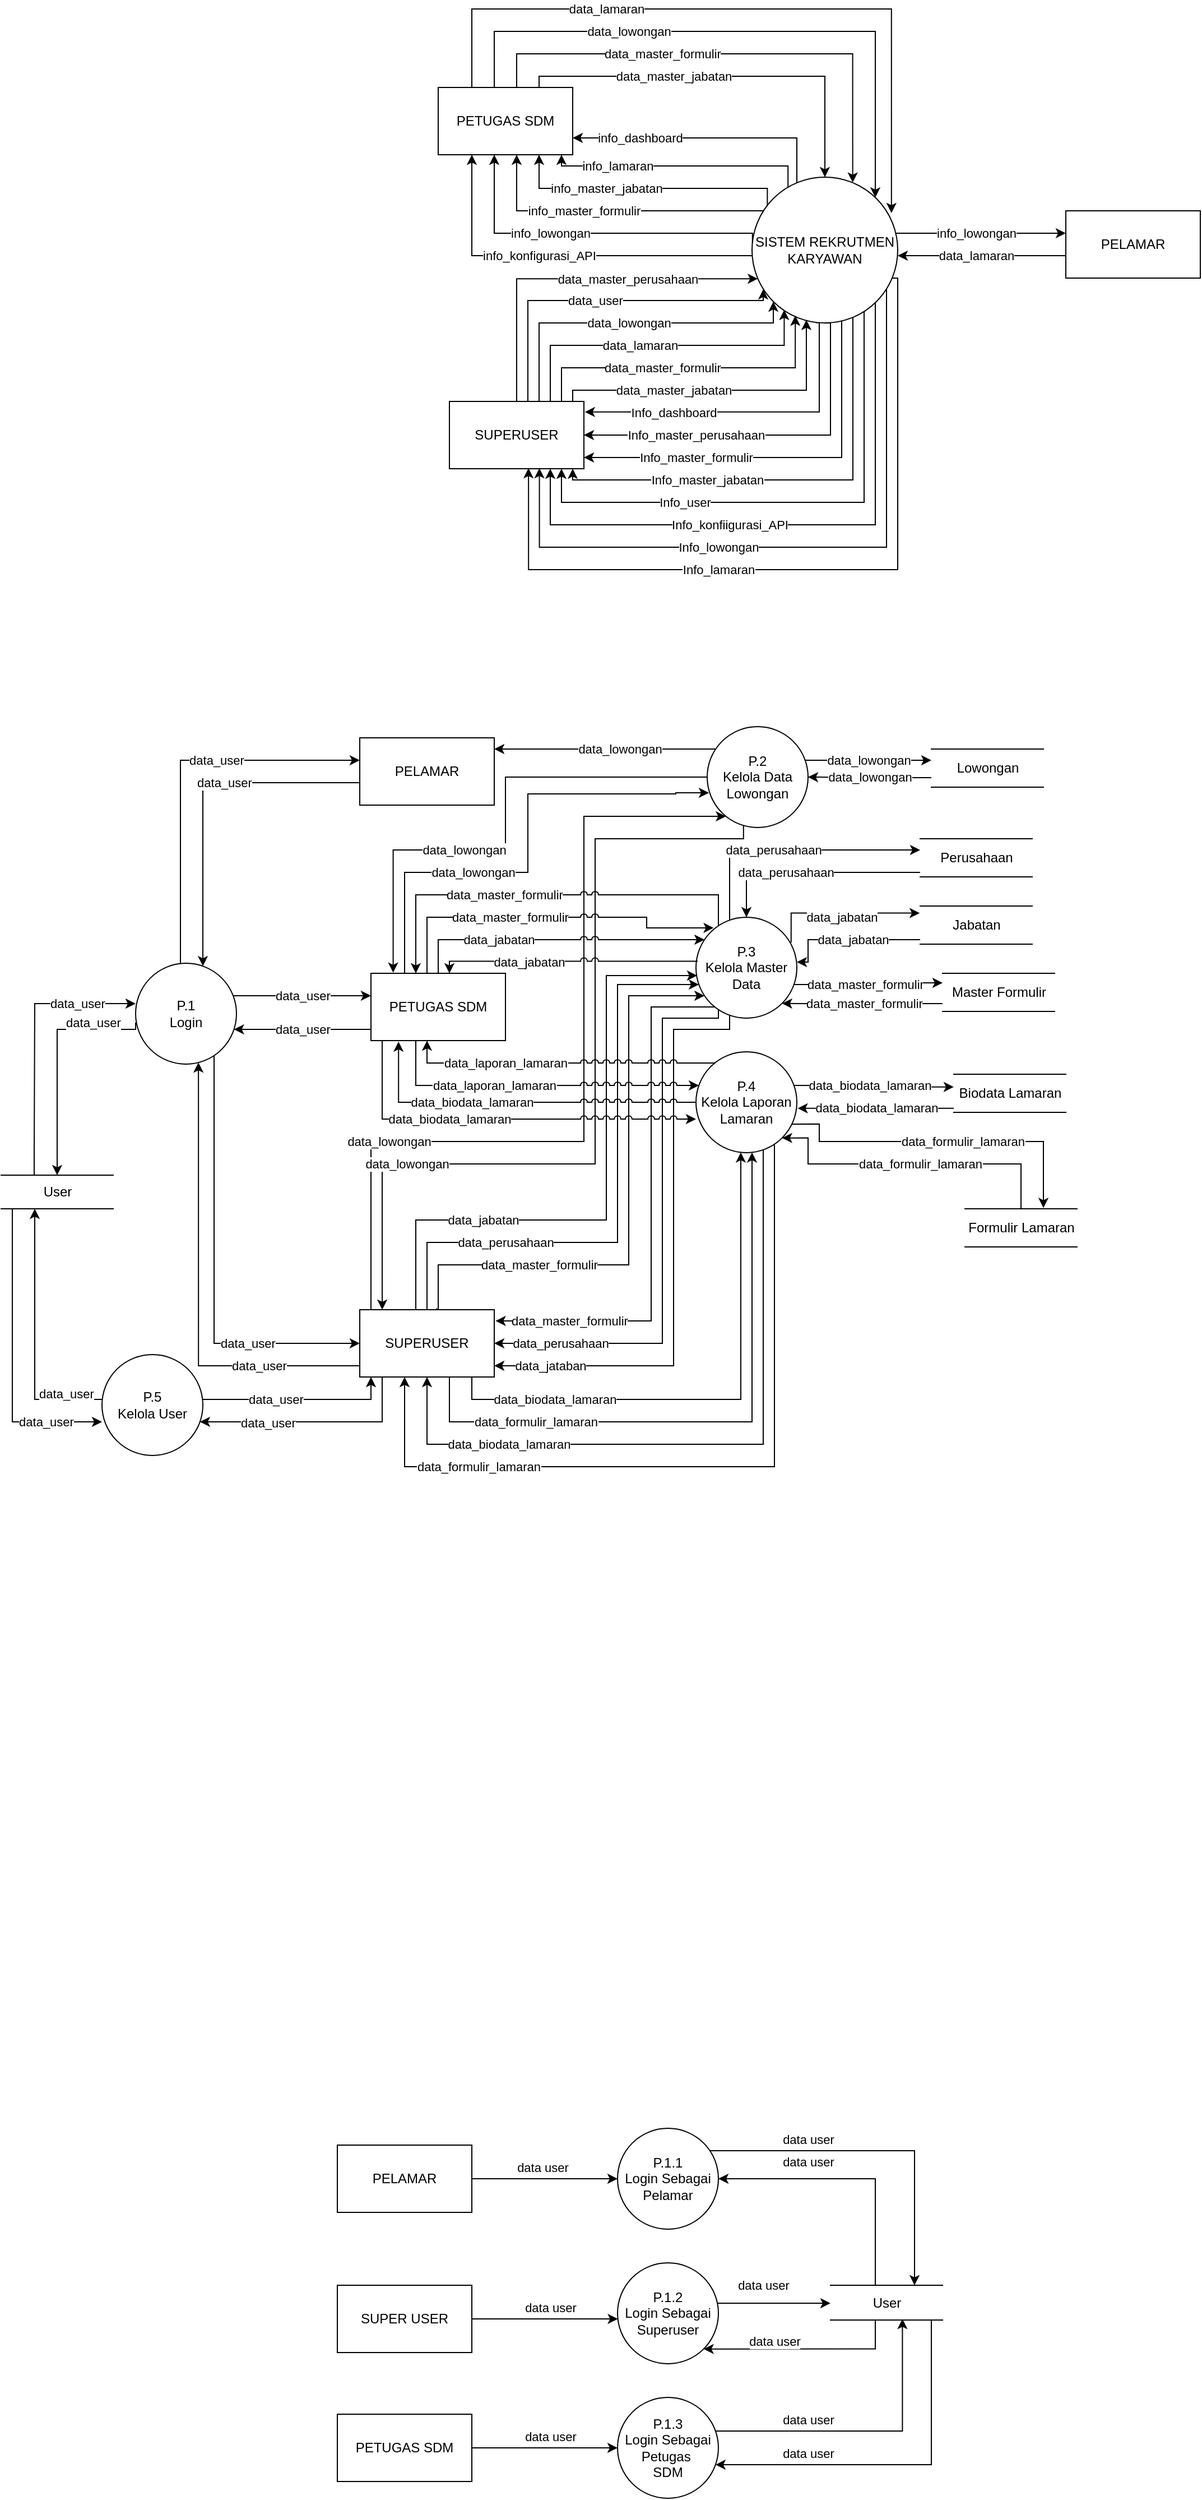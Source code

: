 <mxfile version="21.1.4" type="github">
  <diagram id="4OnkQuiGUajiTFqm5Er3" name="Page-1">
    <mxGraphModel dx="1606" dy="1436" grid="1" gridSize="10" guides="1" tooltips="1" connect="1" arrows="1" fold="1" page="1" pageScale="1" pageWidth="850" pageHeight="1100" math="0" shadow="0">
      <root>
        <mxCell id="0" />
        <mxCell id="1" parent="0" />
        <mxCell id="mXWuJuIeZDy16dcTsGSH-174" value="info_lamaran" style="edgeStyle=orthogonalEdgeStyle;rounded=0;orthogonalLoop=1;jettySize=auto;html=1;exitX=0.072;exitY=0.753;exitDx=0;exitDy=0;exitPerimeter=0;" parent="1" source="mXWuJuIeZDy16dcTsGSH-188" target="mXWuJuIeZDy16dcTsGSH-195" edge="1">
          <mxGeometry x="0.481" relative="1" as="geometry">
            <Array as="points">
              <mxPoint x="402" y="120" />
              <mxPoint x="200" y="120" />
            </Array>
            <mxPoint as="offset" />
            <mxPoint x="419.27" y="134.04" as="sourcePoint" />
            <mxPoint x="200" y="113" as="targetPoint" />
          </mxGeometry>
        </mxCell>
        <mxCell id="mXWuJuIeZDy16dcTsGSH-175" value="info_master_formulir" style="edgeStyle=orthogonalEdgeStyle;rounded=0;orthogonalLoop=1;jettySize=auto;html=1;" parent="1" source="mXWuJuIeZDy16dcTsGSH-188" target="mXWuJuIeZDy16dcTsGSH-195" edge="1">
          <mxGeometry x="0.186" relative="1" as="geometry">
            <Array as="points">
              <mxPoint x="160" y="160" />
            </Array>
            <mxPoint as="offset" />
          </mxGeometry>
        </mxCell>
        <mxCell id="mXWuJuIeZDy16dcTsGSH-176" value="info_konfigurasi_API" style="edgeStyle=orthogonalEdgeStyle;rounded=0;orthogonalLoop=1;jettySize=auto;html=1;entryX=0.25;entryY=1;entryDx=0;entryDy=0;" parent="1" source="mXWuJuIeZDy16dcTsGSH-188" target="mXWuJuIeZDy16dcTsGSH-195" edge="1">
          <mxGeometry x="0.118" relative="1" as="geometry">
            <Array as="points">
              <mxPoint x="120" y="200" />
            </Array>
            <mxPoint as="offset" />
            <mxPoint x="120" y="120" as="targetPoint" />
          </mxGeometry>
        </mxCell>
        <mxCell id="mXWuJuIeZDy16dcTsGSH-177" value="info_dashboard" style="edgeStyle=orthogonalEdgeStyle;rounded=0;orthogonalLoop=1;jettySize=auto;html=1;entryX=1;entryY=0.75;entryDx=0;entryDy=0;" parent="1" source="mXWuJuIeZDy16dcTsGSH-188" target="mXWuJuIeZDy16dcTsGSH-195" edge="1">
          <mxGeometry x="0.5" relative="1" as="geometry">
            <Array as="points">
              <mxPoint x="410" y="95" />
            </Array>
            <mxPoint as="offset" />
          </mxGeometry>
        </mxCell>
        <mxCell id="mXWuJuIeZDy16dcTsGSH-178" value="data_lowongan" style="edgeStyle=orthogonalEdgeStyle;rounded=0;orthogonalLoop=1;jettySize=auto;html=1;exitX=0.417;exitY=0;exitDx=0;exitDy=0;exitPerimeter=0;" parent="1" source="mXWuJuIeZDy16dcTsGSH-195" target="mXWuJuIeZDy16dcTsGSH-188" edge="1">
          <mxGeometry x="-0.368" relative="1" as="geometry">
            <Array as="points">
              <mxPoint x="140" />
              <mxPoint x="480" />
            </Array>
            <mxPoint as="offset" />
          </mxGeometry>
        </mxCell>
        <mxCell id="mXWuJuIeZDy16dcTsGSH-179" value="info_lowongan" style="edgeStyle=orthogonalEdgeStyle;rounded=0;orthogonalLoop=1;jettySize=auto;html=1;entryX=0;entryY=0.333;entryDx=0;entryDy=0;entryPerimeter=0;" parent="1" source="mXWuJuIeZDy16dcTsGSH-188" target="mXWuJuIeZDy16dcTsGSH-197" edge="1">
          <mxGeometry x="-0.054" relative="1" as="geometry">
            <Array as="points">
              <mxPoint x="510" y="180" />
              <mxPoint x="510" y="180" />
            </Array>
            <mxPoint as="offset" />
            <mxPoint x="648" y="170" as="targetPoint" />
          </mxGeometry>
        </mxCell>
        <mxCell id="mXWuJuIeZDy16dcTsGSH-180" value="Info_master_jabatan" style="edgeStyle=orthogonalEdgeStyle;rounded=0;orthogonalLoop=1;jettySize=auto;html=1;" parent="1" source="mXWuJuIeZDy16dcTsGSH-188" edge="1">
          <mxGeometry x="0.358" relative="1" as="geometry">
            <mxPoint x="210" y="390" as="targetPoint" />
            <Array as="points">
              <mxPoint x="460" y="400" />
              <mxPoint x="210" y="400" />
            </Array>
            <mxPoint as="offset" />
          </mxGeometry>
        </mxCell>
        <mxCell id="mXWuJuIeZDy16dcTsGSH-181" value="Info_master_formulir" style="edgeStyle=orthogonalEdgeStyle;rounded=0;orthogonalLoop=1;jettySize=auto;html=1;" parent="1" source="mXWuJuIeZDy16dcTsGSH-188" target="mXWuJuIeZDy16dcTsGSH-204" edge="1">
          <mxGeometry x="0.431" relative="1" as="geometry">
            <mxPoint x="230" y="380" as="targetPoint" />
            <Array as="points">
              <mxPoint x="450" y="380" />
            </Array>
            <mxPoint as="offset" />
          </mxGeometry>
        </mxCell>
        <mxCell id="mXWuJuIeZDy16dcTsGSH-182" value="Info_master_perusahaan" style="edgeStyle=orthogonalEdgeStyle;rounded=0;orthogonalLoop=1;jettySize=auto;html=1;entryX=1;entryY=0.5;entryDx=0;entryDy=0;exitX=1;exitY=0.5;exitDx=0;exitDy=0;" parent="1" source="mXWuJuIeZDy16dcTsGSH-188" target="mXWuJuIeZDy16dcTsGSH-204" edge="1">
          <mxGeometry x="0.385" relative="1" as="geometry">
            <Array as="points">
              <mxPoint x="440" y="260" />
              <mxPoint x="440" y="360" />
            </Array>
            <mxPoint as="offset" />
          </mxGeometry>
        </mxCell>
        <mxCell id="mXWuJuIeZDy16dcTsGSH-183" value="Info_dashboard" style="edgeStyle=orthogonalEdgeStyle;rounded=0;orthogonalLoop=1;jettySize=auto;html=1;entryX=1.007;entryY=0.157;entryDx=0;entryDy=0;exitX=0.998;exitY=0.563;exitDx=0;exitDy=0;exitPerimeter=0;entryPerimeter=0;" parent="1" source="mXWuJuIeZDy16dcTsGSH-188" target="mXWuJuIeZDy16dcTsGSH-204" edge="1">
          <mxGeometry x="0.458" y="1" relative="1" as="geometry">
            <Array as="points">
              <mxPoint x="430" y="260" />
              <mxPoint x="430" y="339" />
            </Array>
            <mxPoint as="offset" />
          </mxGeometry>
        </mxCell>
        <mxCell id="mXWuJuIeZDy16dcTsGSH-184" value="Info_user" style="edgeStyle=orthogonalEdgeStyle;rounded=0;orthogonalLoop=1;jettySize=auto;html=1;entryX=0.833;entryY=1;entryDx=0;entryDy=0;entryPerimeter=0;" parent="1" source="mXWuJuIeZDy16dcTsGSH-188" target="mXWuJuIeZDy16dcTsGSH-204" edge="1">
          <mxGeometry x="0.405" relative="1" as="geometry">
            <Array as="points">
              <mxPoint x="470" y="420" />
              <mxPoint x="200" y="420" />
            </Array>
            <mxPoint as="offset" />
          </mxGeometry>
        </mxCell>
        <mxCell id="mXWuJuIeZDy16dcTsGSH-185" value="Info_konfiigurasi_API" style="edgeStyle=orthogonalEdgeStyle;rounded=0;orthogonalLoop=1;jettySize=auto;html=1;entryX=0.75;entryY=1;entryDx=0;entryDy=0;" parent="1" source="mXWuJuIeZDy16dcTsGSH-188" target="mXWuJuIeZDy16dcTsGSH-204" edge="1">
          <mxGeometry x="0.22" relative="1" as="geometry">
            <Array as="points">
              <mxPoint x="480" y="440" />
              <mxPoint x="190" y="440" />
            </Array>
            <mxPoint as="offset" />
          </mxGeometry>
        </mxCell>
        <mxCell id="mXWuJuIeZDy16dcTsGSH-186" value="Info_lowongan" style="edgeStyle=orthogonalEdgeStyle;rounded=0;orthogonalLoop=1;jettySize=auto;html=1;entryX=0.669;entryY=0.992;entryDx=0;entryDy=0;entryPerimeter=0;" parent="1" source="mXWuJuIeZDy16dcTsGSH-188" target="mXWuJuIeZDy16dcTsGSH-204" edge="1">
          <mxGeometry x="0.246" relative="1" as="geometry">
            <Array as="points">
              <mxPoint x="490" y="460" />
              <mxPoint x="180" y="460" />
            </Array>
            <mxPoint as="offset" />
          </mxGeometry>
        </mxCell>
        <mxCell id="mXWuJuIeZDy16dcTsGSH-187" value="Info_lamaran" style="edgeStyle=orthogonalEdgeStyle;rounded=0;orthogonalLoop=1;jettySize=auto;html=1;entryX=0.588;entryY=0.992;entryDx=0;entryDy=0;entryPerimeter=0;exitX=0.741;exitY=0.064;exitDx=0;exitDy=0;exitPerimeter=0;" parent="1" source="mXWuJuIeZDy16dcTsGSH-188" target="mXWuJuIeZDy16dcTsGSH-204" edge="1">
          <mxGeometry x="0.252" relative="1" as="geometry">
            <Array as="points">
              <mxPoint x="492" y="220" />
              <mxPoint x="500" y="220" />
              <mxPoint x="500" y="480" />
              <mxPoint x="171" y="480" />
            </Array>
            <mxPoint as="offset" />
          </mxGeometry>
        </mxCell>
        <mxCell id="mXWuJuIeZDy16dcTsGSH-188" value="SISTEM REKRUTMEN KARYAWAN" style="ellipse;whiteSpace=wrap;html=1;aspect=fixed;direction=south;" parent="1" vertex="1">
          <mxGeometry x="370" y="130" width="130" height="130" as="geometry" />
        </mxCell>
        <mxCell id="mXWuJuIeZDy16dcTsGSH-189" value="data_lamaran" style="edgeStyle=orthogonalEdgeStyle;rounded=0;orthogonalLoop=1;jettySize=auto;html=1;entryX=0.246;entryY=0.043;entryDx=0;entryDy=0;entryPerimeter=0;" parent="1" source="mXWuJuIeZDy16dcTsGSH-195" target="mXWuJuIeZDy16dcTsGSH-188" edge="1">
          <mxGeometry x="-0.393" relative="1" as="geometry">
            <Array as="points">
              <mxPoint x="120" y="-20" />
              <mxPoint x="494" y="-20" />
            </Array>
            <mxPoint as="offset" />
          </mxGeometry>
        </mxCell>
        <mxCell id="mXWuJuIeZDy16dcTsGSH-190" value="data_master_formulir" style="edgeStyle=orthogonalEdgeStyle;rounded=0;orthogonalLoop=1;jettySize=auto;html=1;entryX=0.037;entryY=0.309;entryDx=0;entryDy=0;entryPerimeter=0;" parent="1" source="mXWuJuIeZDy16dcTsGSH-195" target="mXWuJuIeZDy16dcTsGSH-188" edge="1">
          <mxGeometry x="-0.28" relative="1" as="geometry">
            <Array as="points">
              <mxPoint x="160" y="20" />
              <mxPoint x="460" y="20" />
            </Array>
            <mxPoint as="offset" />
            <mxPoint x="460" y="130" as="targetPoint" />
          </mxGeometry>
        </mxCell>
        <mxCell id="mXWuJuIeZDy16dcTsGSH-191" value="" style="edgeStyle=orthogonalEdgeStyle;rounded=0;orthogonalLoop=1;jettySize=auto;html=1;exitX=0.2;exitY=0.895;exitDx=0;exitDy=0;exitPerimeter=0;" parent="1" source="mXWuJuIeZDy16dcTsGSH-188" target="mXWuJuIeZDy16dcTsGSH-195" edge="1">
          <mxGeometry x="0.041" y="10" relative="1" as="geometry">
            <Array as="points">
              <mxPoint x="384" y="140" />
              <mxPoint x="180" y="140" />
            </Array>
            <mxPoint as="offset" />
          </mxGeometry>
        </mxCell>
        <mxCell id="mXWuJuIeZDy16dcTsGSH-192" value="info_master_jabatan" style="edgeLabel;html=1;align=center;verticalAlign=middle;resizable=0;points=[];" parent="mXWuJuIeZDy16dcTsGSH-191" vertex="1" connectable="0">
          <mxGeometry x="0.24" y="1" relative="1" as="geometry">
            <mxPoint x="-5" y="-1" as="offset" />
          </mxGeometry>
        </mxCell>
        <mxCell id="mXWuJuIeZDy16dcTsGSH-193" value="info_lowongan" style="edgeStyle=orthogonalEdgeStyle;rounded=0;orthogonalLoop=1;jettySize=auto;html=1;exitX=0.451;exitY=0.997;exitDx=0;exitDy=0;exitPerimeter=0;" parent="1" source="mXWuJuIeZDy16dcTsGSH-188" target="mXWuJuIeZDy16dcTsGSH-195" edge="1">
          <mxGeometry x="0.223" relative="1" as="geometry">
            <Array as="points">
              <mxPoint x="370" y="180" />
              <mxPoint x="140" y="180" />
            </Array>
            <mxPoint as="offset" />
          </mxGeometry>
        </mxCell>
        <mxCell id="mXWuJuIeZDy16dcTsGSH-194" value="data_master_jabatan" style="edgeStyle=orthogonalEdgeStyle;rounded=0;orthogonalLoop=1;jettySize=auto;html=1;" parent="1" source="mXWuJuIeZDy16dcTsGSH-195" target="mXWuJuIeZDy16dcTsGSH-188" edge="1">
          <mxGeometry x="-0.268" relative="1" as="geometry">
            <Array as="points">
              <mxPoint x="180" y="40" />
              <mxPoint x="435" y="40" />
            </Array>
            <mxPoint as="offset" />
          </mxGeometry>
        </mxCell>
        <mxCell id="mXWuJuIeZDy16dcTsGSH-195" value="PETUGAS SDM" style="rounded=0;whiteSpace=wrap;html=1;" parent="1" vertex="1">
          <mxGeometry x="90" y="50" width="120" height="60" as="geometry" />
        </mxCell>
        <mxCell id="mXWuJuIeZDy16dcTsGSH-196" value="data_lamaran" style="edgeStyle=orthogonalEdgeStyle;rounded=0;orthogonalLoop=1;jettySize=auto;html=1;" parent="1" source="mXWuJuIeZDy16dcTsGSH-197" edge="1">
          <mxGeometry x="0.067" relative="1" as="geometry">
            <Array as="points">
              <mxPoint x="500" y="200" />
            </Array>
            <mxPoint as="offset" />
            <mxPoint x="500" y="200" as="targetPoint" />
          </mxGeometry>
        </mxCell>
        <mxCell id="mXWuJuIeZDy16dcTsGSH-197" value="PELAMAR" style="rounded=0;whiteSpace=wrap;html=1;" parent="1" vertex="1">
          <mxGeometry x="650" y="160" width="120" height="60" as="geometry" />
        </mxCell>
        <mxCell id="mXWuJuIeZDy16dcTsGSH-198" value="data_master_jabatan" style="edgeStyle=orthogonalEdgeStyle;rounded=0;orthogonalLoop=1;jettySize=auto;html=1;entryX=0.979;entryY=0.627;entryDx=0;entryDy=0;entryPerimeter=0;" parent="1" source="mXWuJuIeZDy16dcTsGSH-204" target="mXWuJuIeZDy16dcTsGSH-188" edge="1">
          <mxGeometry x="-0.289" relative="1" as="geometry">
            <Array as="points">
              <mxPoint x="210" y="320" />
              <mxPoint x="419" y="320" />
            </Array>
            <mxPoint as="offset" />
          </mxGeometry>
        </mxCell>
        <mxCell id="mXWuJuIeZDy16dcTsGSH-199" value="data_master_formulir" style="edgeStyle=orthogonalEdgeStyle;rounded=0;orthogonalLoop=1;jettySize=auto;html=1;entryX=0.95;entryY=0.703;entryDx=0;entryDy=0;entryPerimeter=0;" parent="1" source="mXWuJuIeZDy16dcTsGSH-204" target="mXWuJuIeZDy16dcTsGSH-188" edge="1">
          <mxGeometry x="-0.158" relative="1" as="geometry">
            <Array as="points">
              <mxPoint x="200" y="300" />
              <mxPoint x="409" y="300" />
            </Array>
            <mxPoint as="offset" />
          </mxGeometry>
        </mxCell>
        <mxCell id="mXWuJuIeZDy16dcTsGSH-200" value="data_lamaran" style="edgeStyle=orthogonalEdgeStyle;rounded=0;orthogonalLoop=1;jettySize=auto;html=1;entryX=0.911;entryY=0.779;entryDx=0;entryDy=0;entryPerimeter=0;" parent="1" source="mXWuJuIeZDy16dcTsGSH-204" target="mXWuJuIeZDy16dcTsGSH-188" edge="1">
          <mxGeometry x="-0.104" relative="1" as="geometry">
            <Array as="points">
              <mxPoint x="190" y="280" />
              <mxPoint x="399" y="280" />
            </Array>
            <mxPoint as="offset" />
          </mxGeometry>
        </mxCell>
        <mxCell id="mXWuJuIeZDy16dcTsGSH-201" value="data_lowongan" style="edgeStyle=orthogonalEdgeStyle;rounded=0;orthogonalLoop=1;jettySize=auto;html=1;entryX=1;entryY=1;entryDx=0;entryDy=0;" parent="1" source="mXWuJuIeZDy16dcTsGSH-204" target="mXWuJuIeZDy16dcTsGSH-188" edge="1">
          <mxGeometry x="0.007" relative="1" as="geometry">
            <Array as="points">
              <mxPoint x="180" y="260" />
              <mxPoint x="389" y="260" />
            </Array>
            <mxPoint as="offset" />
          </mxGeometry>
        </mxCell>
        <mxCell id="mXWuJuIeZDy16dcTsGSH-202" value="data_user" style="edgeStyle=orthogonalEdgeStyle;rounded=0;orthogonalLoop=1;jettySize=auto;html=1;entryX=0.769;entryY=0.923;entryDx=0;entryDy=0;entryPerimeter=0;" parent="1" source="mXWuJuIeZDy16dcTsGSH-204" target="mXWuJuIeZDy16dcTsGSH-188" edge="1">
          <mxGeometry x="-0.033" relative="1" as="geometry">
            <Array as="points">
              <mxPoint x="170" y="240" />
              <mxPoint x="380" y="240" />
            </Array>
            <mxPoint as="offset" />
          </mxGeometry>
        </mxCell>
        <mxCell id="mXWuJuIeZDy16dcTsGSH-203" value="data_master_perusahaan" style="edgeStyle=orthogonalEdgeStyle;rounded=0;orthogonalLoop=1;jettySize=auto;html=1;entryX=0.697;entryY=0.96;entryDx=0;entryDy=0;entryPerimeter=0;" parent="1" source="mXWuJuIeZDy16dcTsGSH-204" target="mXWuJuIeZDy16dcTsGSH-188" edge="1">
          <mxGeometry x="0.283" relative="1" as="geometry">
            <mxPoint x="370" y="220" as="targetPoint" />
            <Array as="points">
              <mxPoint x="160" y="221" />
            </Array>
            <mxPoint as="offset" />
          </mxGeometry>
        </mxCell>
        <mxCell id="mXWuJuIeZDy16dcTsGSH-204" value="SUPERUSER" style="rounded=0;whiteSpace=wrap;html=1;" parent="1" vertex="1">
          <mxGeometry x="100" y="330" width="120" height="60" as="geometry" />
        </mxCell>
        <mxCell id="mXWuJuIeZDy16dcTsGSH-205" value="data_user" style="edgeStyle=orthogonalEdgeStyle;rounded=0;orthogonalLoop=1;jettySize=auto;html=1;entryX=0.5;entryY=0;entryDx=0;entryDy=0;" parent="1" target="mXWuJuIeZDy16dcTsGSH-225" edge="1">
          <mxGeometry x="-0.564" y="-6" relative="1" as="geometry">
            <mxPoint x="-180.0" y="884" as="sourcePoint" />
            <mxPoint x="-270" y="884" as="targetPoint" />
            <Array as="points">
              <mxPoint x="-180" y="890" />
              <mxPoint x="-250" y="890" />
            </Array>
            <mxPoint x="1" as="offset" />
          </mxGeometry>
        </mxCell>
        <mxCell id="mXWuJuIeZDy16dcTsGSH-206" value="data_user" style="edgeStyle=orthogonalEdgeStyle;rounded=0;orthogonalLoop=1;jettySize=auto;html=1;" parent="1" source="mXWuJuIeZDy16dcTsGSH-209" edge="1">
          <mxGeometry x="0.252" relative="1" as="geometry">
            <Array as="points">
              <mxPoint x="-140" y="650" />
              <mxPoint x="20" y="650" />
            </Array>
            <mxPoint as="offset" />
            <mxPoint x="20" y="650" as="targetPoint" />
          </mxGeometry>
        </mxCell>
        <mxCell id="mXWuJuIeZDy16dcTsGSH-207" value="data_user" style="edgeStyle=orthogonalEdgeStyle;rounded=0;orthogonalLoop=1;jettySize=auto;html=1;" parent="1" source="mXWuJuIeZDy16dcTsGSH-209" edge="1">
          <mxGeometry relative="1" as="geometry">
            <mxPoint x="30" y="860" as="targetPoint" />
            <Array as="points">
              <mxPoint x="30" y="860" />
            </Array>
          </mxGeometry>
        </mxCell>
        <mxCell id="mXWuJuIeZDy16dcTsGSH-208" value="data_user" style="edgeStyle=orthogonalEdgeStyle;rounded=0;orthogonalLoop=1;jettySize=auto;html=1;entryX=0;entryY=0.5;entryDx=0;entryDy=0;" parent="1" source="mXWuJuIeZDy16dcTsGSH-209" edge="1" target="mXWuJuIeZDy16dcTsGSH-222">
          <mxGeometry x="0.484" relative="1" as="geometry">
            <Array as="points">
              <mxPoint x="-110" y="1170" />
            </Array>
            <mxPoint as="offset" />
            <mxPoint x="20" y="1180" as="targetPoint" />
          </mxGeometry>
        </mxCell>
        <mxCell id="mXWuJuIeZDy16dcTsGSH-209" value="&lt;div&gt;P.1&lt;/div&gt;&lt;div&gt;Login&lt;br&gt;&lt;/div&gt;" style="ellipse;whiteSpace=wrap;html=1;aspect=fixed;" parent="1" vertex="1">
          <mxGeometry x="-180" y="831" width="90" height="90" as="geometry" />
        </mxCell>
        <mxCell id="mXWuJuIeZDy16dcTsGSH-210" value="data_user" style="edgeStyle=orthogonalEdgeStyle;rounded=0;orthogonalLoop=1;jettySize=auto;html=1;" parent="1" source="mXWuJuIeZDy16dcTsGSH-212" target="mXWuJuIeZDy16dcTsGSH-209" edge="1">
          <mxGeometry relative="1" as="geometry">
            <Array as="points">
              <mxPoint x="-60" y="890" />
              <mxPoint x="-60" y="890" />
            </Array>
          </mxGeometry>
        </mxCell>
        <mxCell id="mXWuJuIeZDy16dcTsGSH-211" value="data_lowongan" style="edgeStyle=orthogonalEdgeStyle;rounded=0;orthogonalLoop=1;jettySize=auto;html=1;entryX=0.017;entryY=0.656;entryDx=0;entryDy=0;entryPerimeter=0;" parent="1" source="mXWuJuIeZDy16dcTsGSH-212" target="mXWuJuIeZDy16dcTsGSH-232" edge="1">
          <mxGeometry x="-0.302" relative="1" as="geometry">
            <Array as="points">
              <mxPoint x="60" y="750" />
              <mxPoint x="170" y="750" />
              <mxPoint x="170" y="680" />
              <mxPoint x="302" y="680" />
            </Array>
            <mxPoint as="offset" />
          </mxGeometry>
        </mxCell>
        <mxCell id="mXWuJuIeZDy16dcTsGSH-212" value="PETUGAS SDM" style="rounded=0;whiteSpace=wrap;html=1;" parent="1" vertex="1">
          <mxGeometry x="30" y="840" width="120" height="60" as="geometry" />
        </mxCell>
        <mxCell id="mXWuJuIeZDy16dcTsGSH-213" value="data_user" style="edgeStyle=orthogonalEdgeStyle;rounded=0;orthogonalLoop=1;jettySize=auto;html=1;" parent="1" source="mXWuJuIeZDy16dcTsGSH-214" target="mXWuJuIeZDy16dcTsGSH-209" edge="1">
          <mxGeometry x="-0.201" relative="1" as="geometry">
            <Array as="points">
              <mxPoint x="-120" y="670" />
            </Array>
            <mxPoint as="offset" />
          </mxGeometry>
        </mxCell>
        <mxCell id="mXWuJuIeZDy16dcTsGSH-214" value="PELAMAR" style="rounded=0;whiteSpace=wrap;html=1;" parent="1" vertex="1">
          <mxGeometry x="20" y="630" width="120" height="60" as="geometry" />
        </mxCell>
        <mxCell id="mXWuJuIeZDy16dcTsGSH-215" value="data_user" style="edgeStyle=orthogonalEdgeStyle;rounded=0;orthogonalLoop=1;jettySize=auto;html=1;entryX=0.623;entryY=0.984;entryDx=0;entryDy=0;entryPerimeter=0;" parent="1" source="mXWuJuIeZDy16dcTsGSH-222" target="mXWuJuIeZDy16dcTsGSH-209" edge="1">
          <mxGeometry x="-0.566" relative="1" as="geometry">
            <Array as="points">
              <mxPoint x="-124" y="1190" />
            </Array>
            <mxPoint as="offset" />
            <mxPoint x="-120" y="920" as="targetPoint" />
          </mxGeometry>
        </mxCell>
        <mxCell id="mXWuJuIeZDy16dcTsGSH-216" value="data_lowongan" style="edgeStyle=orthogonalEdgeStyle;rounded=0;orthogonalLoop=1;jettySize=auto;html=1;" parent="1" source="mXWuJuIeZDy16dcTsGSH-222" target="mXWuJuIeZDy16dcTsGSH-232" edge="1">
          <mxGeometry x="-0.562" relative="1" as="geometry">
            <mxPoint x="200" y="690" as="targetPoint" />
            <Array as="points">
              <mxPoint x="30" y="990" />
              <mxPoint x="220" y="990" />
              <mxPoint x="220" y="700" />
            </Array>
            <mxPoint as="offset" />
          </mxGeometry>
        </mxCell>
        <mxCell id="mXWuJuIeZDy16dcTsGSH-217" value="data_jabatan" style="edgeStyle=orthogonalEdgeStyle;rounded=0;orthogonalLoop=1;jettySize=auto;html=1;entryX=0.011;entryY=0.578;entryDx=0;entryDy=0;entryPerimeter=0;" parent="1" source="mXWuJuIeZDy16dcTsGSH-222" target="mXWuJuIeZDy16dcTsGSH-243" edge="1">
          <mxGeometry x="-0.49" relative="1" as="geometry">
            <Array as="points">
              <mxPoint x="70" y="1060" />
              <mxPoint x="240" y="1060" />
              <mxPoint x="240" y="842" />
            </Array>
            <mxPoint as="offset" />
          </mxGeometry>
        </mxCell>
        <mxCell id="mXWuJuIeZDy16dcTsGSH-218" value="data_master_formulir" style="edgeStyle=orthogonalEdgeStyle;rounded=0;orthogonalLoop=1;jettySize=auto;html=1;exitX=0.572;exitY=-0.022;exitDx=0;exitDy=0;exitPerimeter=0;" parent="1" source="mXWuJuIeZDy16dcTsGSH-222" target="mXWuJuIeZDy16dcTsGSH-243" edge="1">
          <mxGeometry x="-0.49" relative="1" as="geometry">
            <mxPoint x="270" y="870" as="targetPoint" />
            <Array as="points">
              <mxPoint x="89" y="1140" />
              <mxPoint x="90" y="1140" />
              <mxPoint x="90" y="1100" />
              <mxPoint x="260" y="1100" />
              <mxPoint x="260" y="860" />
            </Array>
            <mxPoint as="offset" />
          </mxGeometry>
        </mxCell>
        <mxCell id="mXWuJuIeZDy16dcTsGSH-219" value="data_biodata_lamaran" style="edgeStyle=orthogonalEdgeStyle;rounded=0;orthogonalLoop=1;jettySize=auto;html=1;" parent="1" source="mXWuJuIeZDy16dcTsGSH-222" target="mXWuJuIeZDy16dcTsGSH-250" edge="1">
          <mxGeometry x="-0.609" relative="1" as="geometry">
            <Array as="points">
              <mxPoint x="120" y="1220" />
              <mxPoint x="360" y="1220" />
            </Array>
            <mxPoint as="offset" />
          </mxGeometry>
        </mxCell>
        <mxCell id="mXWuJuIeZDy16dcTsGSH-220" value="data_formulir_lamaran" style="edgeStyle=orthogonalEdgeStyle;rounded=0;orthogonalLoop=1;jettySize=auto;html=1;" parent="1" source="mXWuJuIeZDy16dcTsGSH-222" target="mXWuJuIeZDy16dcTsGSH-250" edge="1">
          <mxGeometry x="-0.574" relative="1" as="geometry">
            <Array as="points">
              <mxPoint x="100" y="1240" />
              <mxPoint x="370" y="1240" />
            </Array>
            <mxPoint as="offset" />
            <mxPoint x="370" y="1010" as="targetPoint" />
          </mxGeometry>
        </mxCell>
        <mxCell id="mXWuJuIeZDy16dcTsGSH-221" value="data_user" style="edgeStyle=orthogonalEdgeStyle;rounded=0;orthogonalLoop=1;jettySize=auto;html=1;exitX=0.21;exitY=0.999;exitDx=0;exitDy=0;exitPerimeter=0;" parent="1" source="mXWuJuIeZDy16dcTsGSH-222" target="mXWuJuIeZDy16dcTsGSH-253" edge="1">
          <mxGeometry x="0.418" y="1" relative="1" as="geometry">
            <Array as="points">
              <mxPoint x="40" y="1200" />
              <mxPoint x="40" y="1240" />
            </Array>
            <mxPoint as="offset" />
          </mxGeometry>
        </mxCell>
        <mxCell id="mXWuJuIeZDy16dcTsGSH-222" value="SUPERUSER" style="rounded=0;whiteSpace=wrap;html=1;" parent="1" vertex="1">
          <mxGeometry x="20" y="1140" width="120" height="60" as="geometry" />
        </mxCell>
        <mxCell id="mXWuJuIeZDy16dcTsGSH-223" value="data_user" style="edgeStyle=orthogonalEdgeStyle;rounded=0;orthogonalLoop=1;jettySize=auto;html=1;entryX=0;entryY=0.5;entryDx=0;entryDy=0;exitX=0.295;exitY=0.047;exitDx=0;exitDy=0;exitPerimeter=0;" parent="1" source="mXWuJuIeZDy16dcTsGSH-225" edge="1">
          <mxGeometry x="0.577" relative="1" as="geometry">
            <mxPoint x="-280" y="1000" as="sourcePoint" />
            <mxPoint x="-180.0" y="867" as="targetPoint" />
            <Array as="points">
              <mxPoint x="-270" y="1000" />
              <mxPoint x="-270" y="1000" />
              <mxPoint x="-270" y="867" />
            </Array>
            <mxPoint as="offset" />
          </mxGeometry>
        </mxCell>
        <mxCell id="mXWuJuIeZDy16dcTsGSH-224" value="data_user" style="edgeStyle=orthogonalEdgeStyle;rounded=0;orthogonalLoop=1;jettySize=auto;html=1;entryX=0;entryY=0.667;entryDx=0;entryDy=0;entryPerimeter=0;" parent="1" source="mXWuJuIeZDy16dcTsGSH-225" target="mXWuJuIeZDy16dcTsGSH-253" edge="1">
          <mxGeometry x="0.63" relative="1" as="geometry">
            <Array as="points">
              <mxPoint x="-290" y="1240" />
            </Array>
            <mxPoint as="offset" />
          </mxGeometry>
        </mxCell>
        <mxCell id="mXWuJuIeZDy16dcTsGSH-225" value="User" style="html=1;dashed=0;whitespace=wrap;shape=partialRectangle;right=0;left=0;" parent="1" vertex="1">
          <mxGeometry x="-300" y="1020" width="100" height="30" as="geometry" />
        </mxCell>
        <mxCell id="mXWuJuIeZDy16dcTsGSH-226" value="data_lowongan" style="edgeStyle=orthogonalEdgeStyle;rounded=0;orthogonalLoop=1;jettySize=auto;html=1;entryX=1;entryY=0.5;entryDx=0;entryDy=0;exitX=0;exitY=0.75;exitDx=0;exitDy=0;" parent="1" source="mXWuJuIeZDy16dcTsGSH-227" target="mXWuJuIeZDy16dcTsGSH-232" edge="1">
          <mxGeometry relative="1" as="geometry">
            <mxPoint x="600" y="722" as="sourcePoint" />
            <mxPoint x="380" y="722" as="targetPoint" />
          </mxGeometry>
        </mxCell>
        <mxCell id="mXWuJuIeZDy16dcTsGSH-227" value="Lowongan" style="html=1;dashed=0;whitespace=wrap;shape=partialRectangle;right=0;left=0;" parent="1" vertex="1">
          <mxGeometry x="530" y="640" width="100" height="34" as="geometry" />
        </mxCell>
        <mxCell id="mXWuJuIeZDy16dcTsGSH-228" value="data_lowongan" style="edgeStyle=orthogonalEdgeStyle;rounded=0;orthogonalLoop=1;jettySize=auto;html=1;exitX=0.333;exitY=0.222;exitDx=0;exitDy=0;exitPerimeter=0;" parent="1" source="mXWuJuIeZDy16dcTsGSH-232" edge="1">
          <mxGeometry x="-0.021" relative="1" as="geometry">
            <Array as="points">
              <mxPoint x="140" y="640" />
            </Array>
            <mxPoint as="offset" />
            <mxPoint x="140" y="640" as="targetPoint" />
          </mxGeometry>
        </mxCell>
        <mxCell id="mXWuJuIeZDy16dcTsGSH-229" value="data_lowongan" style="edgeStyle=orthogonalEdgeStyle;rounded=0;orthogonalLoop=1;jettySize=auto;html=1;" parent="1" source="mXWuJuIeZDy16dcTsGSH-232" edge="1">
          <mxGeometry relative="1" as="geometry">
            <mxPoint x="430" y="655" as="sourcePoint" />
            <mxPoint x="530" y="650" as="targetPoint" />
            <Array as="points">
              <mxPoint x="530" y="650" />
            </Array>
          </mxGeometry>
        </mxCell>
        <mxCell id="mXWuJuIeZDy16dcTsGSH-230" value="data_lowongan" style="edgeStyle=orthogonalEdgeStyle;rounded=0;orthogonalLoop=1;jettySize=auto;html=1;entryX=0.165;entryY=-0.01;entryDx=0;entryDy=0;entryPerimeter=0;" parent="1" source="mXWuJuIeZDy16dcTsGSH-232" target="mXWuJuIeZDy16dcTsGSH-212" edge="1">
          <mxGeometry x="0.242" relative="1" as="geometry">
            <Array as="points">
              <mxPoint x="150" y="665" />
              <mxPoint x="150" y="730" />
              <mxPoint x="50" y="730" />
            </Array>
            <mxPoint as="offset" />
          </mxGeometry>
        </mxCell>
        <mxCell id="mXWuJuIeZDy16dcTsGSH-231" value="data_lowongan" style="edgeStyle=orthogonalEdgeStyle;rounded=0;orthogonalLoop=1;jettySize=auto;html=1;entryX=0.167;entryY=0;entryDx=0;entryDy=0;entryPerimeter=0;exitX=0.36;exitY=0.974;exitDx=0;exitDy=0;exitPerimeter=0;" parent="1" source="mXWuJuIeZDy16dcTsGSH-232" target="mXWuJuIeZDy16dcTsGSH-222" edge="1">
          <mxGeometry x="0.598" relative="1" as="geometry">
            <mxPoint x="40" y="1101" as="targetPoint" />
            <Array as="points">
              <mxPoint x="362" y="720" />
              <mxPoint x="230" y="720" />
              <mxPoint x="230" y="1010" />
              <mxPoint x="40" y="1010" />
            </Array>
            <mxPoint as="offset" />
          </mxGeometry>
        </mxCell>
        <mxCell id="mXWuJuIeZDy16dcTsGSH-232" value="&lt;div&gt;P.2&lt;/div&gt;&lt;div&gt;Kelola Data Lowongan&lt;br&gt;&lt;/div&gt;" style="ellipse;whiteSpace=wrap;html=1;aspect=fixed;" parent="1" vertex="1">
          <mxGeometry x="330" y="620" width="90" height="90" as="geometry" />
        </mxCell>
        <mxCell id="mXWuJuIeZDy16dcTsGSH-233" value="data_master_formulir" style="edgeStyle=orthogonalEdgeStyle;rounded=0;orthogonalLoop=1;jettySize=auto;html=1;exitX=0.25;exitY=0;exitDx=0;exitDy=0;entryX=0.175;entryY=0.105;entryDx=0;entryDy=0;entryPerimeter=0;jumpStyle=arc;" parent="1" source="mXWuJuIeZDy16dcTsGSH-212" target="mXWuJuIeZDy16dcTsGSH-243" edge="1">
          <mxGeometry x="-0.141" relative="1" as="geometry">
            <mxPoint x="70" y="840" as="sourcePoint" />
            <mxPoint x="280" y="790" as="targetPoint" />
            <Array as="points">
              <mxPoint x="80" y="840" />
              <mxPoint x="80" y="790" />
              <mxPoint x="276" y="790" />
              <mxPoint x="276" y="800" />
            </Array>
            <mxPoint as="offset" />
          </mxGeometry>
        </mxCell>
        <mxCell id="mXWuJuIeZDy16dcTsGSH-234" value="data_master_formulir" style="edgeStyle=orthogonalEdgeStyle;rounded=0;orthogonalLoop=1;jettySize=auto;html=1;jumpStyle=arc;" parent="1" source="mXWuJuIeZDy16dcTsGSH-243" edge="1">
          <mxGeometry x="0.189" relative="1" as="geometry">
            <mxPoint x="70" y="840" as="targetPoint" />
            <Array as="points">
              <mxPoint x="340" y="770" />
              <mxPoint x="70" y="770" />
            </Array>
            <mxPoint as="offset" />
          </mxGeometry>
        </mxCell>
        <mxCell id="mXWuJuIeZDy16dcTsGSH-235" value="data_perusahaan" style="edgeStyle=orthogonalEdgeStyle;rounded=0;orthogonalLoop=1;jettySize=auto;html=1;entryX=0;entryY=0.294;entryDx=0;entryDy=0;entryPerimeter=0;" parent="1" source="mXWuJuIeZDy16dcTsGSH-243" target="mXWuJuIeZDy16dcTsGSH-263" edge="1">
          <mxGeometry x="-0.129" relative="1" as="geometry">
            <Array as="points">
              <mxPoint x="350" y="730" />
            </Array>
            <mxPoint as="offset" />
            <mxPoint x="510" y="740" as="targetPoint" />
          </mxGeometry>
        </mxCell>
        <mxCell id="mXWuJuIeZDy16dcTsGSH-236" value="data_jabatan" style="edgeStyle=orthogonalEdgeStyle;rounded=0;orthogonalLoop=1;jettySize=auto;html=1;entryX=-0.004;entryY=0.185;entryDx=0;entryDy=0;exitX=0.943;exitY=0.252;exitDx=0;exitDy=0;exitPerimeter=0;entryPerimeter=0;" parent="1" source="mXWuJuIeZDy16dcTsGSH-243" target="mXWuJuIeZDy16dcTsGSH-261" edge="1">
          <mxGeometry x="0.013" y="-4" relative="1" as="geometry">
            <Array as="points">
              <mxPoint x="405" y="786" />
            </Array>
            <mxPoint as="offset" />
          </mxGeometry>
        </mxCell>
        <mxCell id="mXWuJuIeZDy16dcTsGSH-237" value="data_master_formulir" style="edgeStyle=orthogonalEdgeStyle;rounded=0;orthogonalLoop=1;jettySize=auto;html=1;entryX=0;entryY=0.25;entryDx=0;entryDy=0;" parent="1" source="mXWuJuIeZDy16dcTsGSH-243" target="mXWuJuIeZDy16dcTsGSH-259" edge="1">
          <mxGeometry x="-0.054" relative="1" as="geometry">
            <Array as="points">
              <mxPoint x="520" y="850" />
            </Array>
            <mxPoint as="offset" />
          </mxGeometry>
        </mxCell>
        <mxCell id="mXWuJuIeZDy16dcTsGSH-238" value="" style="edgeStyle=orthogonalEdgeStyle;rounded=0;orthogonalLoop=1;jettySize=auto;html=1;exitX=0.333;exitY=0;exitDx=0;exitDy=0;exitPerimeter=0;" parent="1" source="mXWuJuIeZDy16dcTsGSH-222" target="mXWuJuIeZDy16dcTsGSH-243" edge="1">
          <mxGeometry x="0.702" relative="1" as="geometry">
            <mxPoint x="60" y="1099" as="sourcePoint" />
            <Array as="points">
              <mxPoint x="80" y="1140" />
              <mxPoint x="80" y="1080" />
              <mxPoint x="250" y="1080" />
              <mxPoint x="250" y="850" />
            </Array>
            <mxPoint as="offset" />
          </mxGeometry>
        </mxCell>
        <mxCell id="mXWuJuIeZDy16dcTsGSH-239" value="data_perusahaan" style="edgeLabel;html=1;align=center;verticalAlign=middle;resizable=0;points=[];" parent="mXWuJuIeZDy16dcTsGSH-238" vertex="1" connectable="0">
          <mxGeometry x="-0.672" y="-1" relative="1" as="geometry">
            <mxPoint x="59" y="-1" as="offset" />
          </mxGeometry>
        </mxCell>
        <mxCell id="mXWuJuIeZDy16dcTsGSH-240" value="data_master_formulir" style="edgeStyle=orthogonalEdgeStyle;rounded=0;orthogonalLoop=1;jettySize=auto;html=1;entryX=1.01;entryY=0.178;entryDx=0;entryDy=0;entryPerimeter=0;" parent="1" source="mXWuJuIeZDy16dcTsGSH-243" target="mXWuJuIeZDy16dcTsGSH-222" edge="1">
          <mxGeometry x="0.722" relative="1" as="geometry">
            <Array as="points">
              <mxPoint x="280" y="870" />
              <mxPoint x="280" y="1150" />
              <mxPoint x="141" y="1150" />
            </Array>
            <mxPoint as="offset" />
            <mxPoint x="141" y="1151" as="targetPoint" />
          </mxGeometry>
        </mxCell>
        <mxCell id="mXWuJuIeZDy16dcTsGSH-241" value="data_perusahaan" style="edgeStyle=orthogonalEdgeStyle;rounded=0;orthogonalLoop=1;jettySize=auto;html=1;entryX=1;entryY=0.5;entryDx=0;entryDy=0;" parent="1" target="mXWuJuIeZDy16dcTsGSH-222" edge="1">
          <mxGeometry x="0.765" relative="1" as="geometry">
            <mxPoint x="340" y="870" as="sourcePoint" />
            <Array as="points">
              <mxPoint x="340" y="880" />
              <mxPoint x="290" y="880" />
              <mxPoint x="290" y="1170" />
            </Array>
            <mxPoint as="offset" />
          </mxGeometry>
        </mxCell>
        <mxCell id="mXWuJuIeZDy16dcTsGSH-242" value="data_jataban" style="edgeStyle=orthogonalEdgeStyle;rounded=0;orthogonalLoop=1;jettySize=auto;html=1;" parent="1" source="mXWuJuIeZDy16dcTsGSH-243" edge="1">
          <mxGeometry x="0.809" relative="1" as="geometry">
            <mxPoint x="140" y="1190" as="targetPoint" />
            <Array as="points">
              <mxPoint x="350" y="890" />
              <mxPoint x="300" y="890" />
              <mxPoint x="300" y="1190" />
            </Array>
            <mxPoint as="offset" />
          </mxGeometry>
        </mxCell>
        <mxCell id="mXWuJuIeZDy16dcTsGSH-243" value="&lt;div&gt;P.3&lt;/div&gt;&lt;div&gt;Kelola Master Data&lt;br&gt;&lt;/div&gt;" style="ellipse;whiteSpace=wrap;html=1;aspect=fixed;" parent="1" vertex="1">
          <mxGeometry x="320" y="790" width="90" height="90" as="geometry" />
        </mxCell>
        <mxCell id="mXWuJuIeZDy16dcTsGSH-244" value="data_laporan_lamaran" style="edgeStyle=orthogonalEdgeStyle;rounded=0;orthogonalLoop=1;jettySize=auto;html=1;jumpStyle=arc;" parent="1" source="mXWuJuIeZDy16dcTsGSH-250" target="mXWuJuIeZDy16dcTsGSH-212" edge="1">
          <mxGeometry x="0.349" relative="1" as="geometry">
            <Array as="points">
              <mxPoint x="80" y="920" />
            </Array>
            <mxPoint as="offset" />
          </mxGeometry>
        </mxCell>
        <mxCell id="mXWuJuIeZDy16dcTsGSH-245" value="data_biodata_lamaran" style="edgeStyle=orthogonalEdgeStyle;rounded=0;orthogonalLoop=1;jettySize=auto;html=1;entryX=0;entryY=0.333;entryDx=0;entryDy=0;entryPerimeter=0;" parent="1" source="mXWuJuIeZDy16dcTsGSH-250" target="mXWuJuIeZDy16dcTsGSH-257" edge="1">
          <mxGeometry x="-0.061" relative="1" as="geometry">
            <Array as="points">
              <mxPoint x="490" y="940" />
              <mxPoint x="530" y="941" />
            </Array>
            <mxPoint as="offset" />
          </mxGeometry>
        </mxCell>
        <mxCell id="mXWuJuIeZDy16dcTsGSH-246" value="data_formulir_lamaran" style="edgeStyle=orthogonalEdgeStyle;rounded=0;orthogonalLoop=1;jettySize=auto;html=1;entryX=0.709;entryY=-0.021;entryDx=0;entryDy=0;exitX=0.952;exitY=0.716;exitDx=0;exitDy=0;exitPerimeter=0;entryPerimeter=0;" parent="1" source="mXWuJuIeZDy16dcTsGSH-250" edge="1" target="mXWuJuIeZDy16dcTsGSH-255">
          <mxGeometry x="0.115" relative="1" as="geometry">
            <Array as="points">
              <mxPoint x="430" y="974" />
              <mxPoint x="430" y="990" />
              <mxPoint x="630" y="990" />
              <mxPoint x="630" y="1049" />
            </Array>
            <mxPoint x="550" y="1010" as="targetPoint" />
            <mxPoint as="offset" />
          </mxGeometry>
        </mxCell>
        <mxCell id="mXWuJuIeZDy16dcTsGSH-247" value="data_biodata_lamaran" style="edgeStyle=orthogonalEdgeStyle;rounded=0;orthogonalLoop=1;jettySize=auto;html=1;entryX=0.205;entryY=1.014;entryDx=0;entryDy=0;entryPerimeter=0;jumpStyle=arc;" parent="1" source="mXWuJuIeZDy16dcTsGSH-250" target="mXWuJuIeZDy16dcTsGSH-212" edge="1">
          <mxGeometry x="0.252" relative="1" as="geometry">
            <mxPoint as="offset" />
          </mxGeometry>
        </mxCell>
        <mxCell id="mXWuJuIeZDy16dcTsGSH-248" value="data_biodata_lamaran" style="edgeStyle=orthogonalEdgeStyle;rounded=0;orthogonalLoop=1;jettySize=auto;html=1;exitX=0.316;exitY=0.964;exitDx=0;exitDy=0;exitPerimeter=0;" parent="1" source="mXWuJuIeZDy16dcTsGSH-250" edge="1">
          <mxGeometry x="0.593" relative="1" as="geometry">
            <mxPoint x="350" y="1010" as="sourcePoint" />
            <Array as="points">
              <mxPoint x="380" y="997" />
              <mxPoint x="380" y="1260" />
              <mxPoint x="80" y="1260" />
              <mxPoint x="80" y="1200" />
            </Array>
            <mxPoint as="offset" />
            <mxPoint x="80" y="1200" as="targetPoint" />
          </mxGeometry>
        </mxCell>
        <mxCell id="mXWuJuIeZDy16dcTsGSH-249" value="data_formulir_lamaran" style="edgeStyle=orthogonalEdgeStyle;rounded=0;orthogonalLoop=1;jettySize=auto;html=1;" parent="1" source="mXWuJuIeZDy16dcTsGSH-250" edge="1">
          <mxGeometry x="0.581" relative="1" as="geometry">
            <mxPoint x="60" y="1200" as="targetPoint" />
            <Array as="points">
              <mxPoint x="390" y="1280" />
              <mxPoint x="60" y="1280" />
            </Array>
            <mxPoint as="offset" />
          </mxGeometry>
        </mxCell>
        <mxCell id="mXWuJuIeZDy16dcTsGSH-250" value="&lt;div&gt;P.4&lt;/div&gt;&lt;div&gt;Kelola Laporan Lamaran&lt;br&gt;&lt;/div&gt;" style="ellipse;whiteSpace=wrap;html=1;aspect=fixed;" parent="1" vertex="1">
          <mxGeometry x="320" y="910" width="90" height="90" as="geometry" />
        </mxCell>
        <mxCell id="mXWuJuIeZDy16dcTsGSH-251" value="data_user" style="edgeStyle=orthogonalEdgeStyle;rounded=0;orthogonalLoop=1;jettySize=auto;html=1;" parent="1" source="mXWuJuIeZDy16dcTsGSH-253" edge="1">
          <mxGeometry x="-0.231" relative="1" as="geometry">
            <mxPoint x="30" y="1200" as="targetPoint" />
            <Array as="points">
              <mxPoint x="30" y="1220" />
            </Array>
            <mxPoint as="offset" />
          </mxGeometry>
        </mxCell>
        <mxCell id="mXWuJuIeZDy16dcTsGSH-252" value="data_user" style="edgeStyle=orthogonalEdgeStyle;rounded=0;orthogonalLoop=1;jettySize=auto;html=1;" parent="1" source="mXWuJuIeZDy16dcTsGSH-253" edge="1">
          <mxGeometry x="-0.721" y="-5" relative="1" as="geometry">
            <mxPoint x="-270" y="1050" as="targetPoint" />
            <Array as="points">
              <mxPoint x="-270" y="1220" />
            </Array>
            <mxPoint as="offset" />
          </mxGeometry>
        </mxCell>
        <mxCell id="mXWuJuIeZDy16dcTsGSH-253" value="&lt;div&gt;P.5&lt;/div&gt;&lt;div&gt;Kelola User&lt;br&gt;&lt;/div&gt;" style="ellipse;whiteSpace=wrap;html=1;aspect=fixed;" parent="1" vertex="1">
          <mxGeometry x="-210" y="1180" width="90" height="90" as="geometry" />
        </mxCell>
        <mxCell id="mXWuJuIeZDy16dcTsGSH-254" value="data_formulir_lamaran" style="edgeStyle=orthogonalEdgeStyle;rounded=0;orthogonalLoop=1;jettySize=auto;html=1;entryX=1;entryY=1;entryDx=0;entryDy=0;" parent="1" source="mXWuJuIeZDy16dcTsGSH-255" target="mXWuJuIeZDy16dcTsGSH-250" edge="1">
          <mxGeometry x="-0.059" relative="1" as="geometry">
            <Array as="points">
              <mxPoint x="610" y="1010" />
              <mxPoint x="420" y="1010" />
              <mxPoint x="420" y="987" />
            </Array>
            <mxPoint as="offset" />
          </mxGeometry>
        </mxCell>
        <mxCell id="mXWuJuIeZDy16dcTsGSH-255" value="Formulir Lamaran" style="html=1;dashed=0;whitespace=wrap;shape=partialRectangle;right=0;left=0;" parent="1" vertex="1">
          <mxGeometry x="560" y="1050" width="100" height="34" as="geometry" />
        </mxCell>
        <mxCell id="mXWuJuIeZDy16dcTsGSH-256" value="data_biodata_lamaran" style="edgeStyle=orthogonalEdgeStyle;rounded=0;orthogonalLoop=1;jettySize=auto;html=1;entryX=1.008;entryY=0.56;entryDx=0;entryDy=0;entryPerimeter=0;" parent="1" source="mXWuJuIeZDy16dcTsGSH-257" target="mXWuJuIeZDy16dcTsGSH-250" edge="1">
          <mxGeometry x="-0.003" relative="1" as="geometry">
            <mxPoint x="380" y="970" as="targetPoint" />
            <Array as="points">
              <mxPoint x="411" y="960" />
            </Array>
            <mxPoint as="offset" />
          </mxGeometry>
        </mxCell>
        <mxCell id="mXWuJuIeZDy16dcTsGSH-257" value="Biodata Lamaran" style="html=1;dashed=0;whitespace=wrap;shape=partialRectangle;right=0;left=0;" parent="1" vertex="1">
          <mxGeometry x="550" y="930" width="100" height="34" as="geometry" />
        </mxCell>
        <mxCell id="mXWuJuIeZDy16dcTsGSH-258" value="data_master_formulir" style="edgeStyle=orthogonalEdgeStyle;rounded=0;orthogonalLoop=1;jettySize=auto;html=1;entryX=1;entryY=1;entryDx=0;entryDy=0;" parent="1" source="mXWuJuIeZDy16dcTsGSH-259" edge="1" target="mXWuJuIeZDy16dcTsGSH-243">
          <mxGeometry x="-0.022" relative="1" as="geometry">
            <mxPoint x="360" y="880" as="targetPoint" />
            <Array as="points">
              <mxPoint x="410" y="867" />
              <mxPoint x="410" y="867" />
            </Array>
            <mxPoint as="offset" />
          </mxGeometry>
        </mxCell>
        <mxCell id="mXWuJuIeZDy16dcTsGSH-259" value="Master Formulir" style="html=1;dashed=0;whitespace=wrap;shape=partialRectangle;right=0;left=0;" parent="1" vertex="1">
          <mxGeometry x="540" y="840" width="100" height="34" as="geometry" />
        </mxCell>
        <mxCell id="mXWuJuIeZDy16dcTsGSH-260" value="data_jabatan" style="edgeStyle=orthogonalEdgeStyle;rounded=0;orthogonalLoop=1;jettySize=auto;html=1;" parent="1" source="mXWuJuIeZDy16dcTsGSH-261" edge="1">
          <mxGeometry x="-0.077" relative="1" as="geometry">
            <Array as="points">
              <mxPoint x="420" y="810" />
              <mxPoint x="420" y="830" />
            </Array>
            <mxPoint as="offset" />
            <mxPoint x="410" y="830" as="targetPoint" />
          </mxGeometry>
        </mxCell>
        <mxCell id="mXWuJuIeZDy16dcTsGSH-261" value="Jabatan" style="html=1;dashed=0;whitespace=wrap;shape=partialRectangle;right=0;left=0;" parent="1" vertex="1">
          <mxGeometry x="520" y="780" width="100" height="34" as="geometry" />
        </mxCell>
        <mxCell id="mXWuJuIeZDy16dcTsGSH-262" value="data_perusahaan" style="edgeStyle=orthogonalEdgeStyle;rounded=0;orthogonalLoop=1;jettySize=auto;html=1;entryX=0.5;entryY=0;entryDx=0;entryDy=0;" parent="1" source="mXWuJuIeZDy16dcTsGSH-263" target="mXWuJuIeZDy16dcTsGSH-243" edge="1">
          <mxGeometry x="0.231" relative="1" as="geometry">
            <Array as="points">
              <mxPoint x="365" y="750" />
            </Array>
            <mxPoint as="offset" />
          </mxGeometry>
        </mxCell>
        <mxCell id="mXWuJuIeZDy16dcTsGSH-263" value="Perusahaan" style="html=1;dashed=0;whitespace=wrap;shape=partialRectangle;right=0;left=0;" parent="1" vertex="1">
          <mxGeometry x="520" y="720" width="100" height="34" as="geometry" />
        </mxCell>
        <mxCell id="mXWuJuIeZDy16dcTsGSH-264" value="data_jabatan" style="edgeStyle=orthogonalEdgeStyle;rounded=0;orthogonalLoop=1;jettySize=auto;html=1;jumpStyle=arc;" parent="1" source="mXWuJuIeZDy16dcTsGSH-212" target="mXWuJuIeZDy16dcTsGSH-243" edge="1">
          <mxGeometry x="-0.377" relative="1" as="geometry">
            <Array as="points">
              <mxPoint x="90" y="810" />
            </Array>
            <mxPoint as="offset" />
          </mxGeometry>
        </mxCell>
        <mxCell id="mXWuJuIeZDy16dcTsGSH-265" value="data_jabatan" style="edgeStyle=orthogonalEdgeStyle;rounded=0;orthogonalLoop=1;jettySize=auto;html=1;exitX=0.017;exitY=0.436;exitDx=0;exitDy=0;exitPerimeter=0;jumpStyle=arc;" parent="1" source="mXWuJuIeZDy16dcTsGSH-243" target="mXWuJuIeZDy16dcTsGSH-212" edge="1">
          <mxGeometry x="0.294" y="1" relative="1" as="geometry">
            <Array as="points">
              <mxPoint x="100" y="829" />
            </Array>
            <mxPoint as="offset" />
          </mxGeometry>
        </mxCell>
        <mxCell id="mXWuJuIeZDy16dcTsGSH-266" value="data_laporan_lamaran" style="edgeStyle=orthogonalEdgeStyle;rounded=0;orthogonalLoop=1;jettySize=auto;html=1;jumpStyle=arc;" parent="1" source="mXWuJuIeZDy16dcTsGSH-212" target="mXWuJuIeZDy16dcTsGSH-250" edge="1">
          <mxGeometry x="-0.248" relative="1" as="geometry">
            <mxPoint x="240" y="970" as="targetPoint" />
            <Array as="points">
              <mxPoint x="70" y="940" />
            </Array>
            <mxPoint as="offset" />
          </mxGeometry>
        </mxCell>
        <mxCell id="mXWuJuIeZDy16dcTsGSH-267" value="data_biodata_lamaran" style="edgeStyle=orthogonalEdgeStyle;rounded=0;orthogonalLoop=1;jettySize=auto;html=1;entryX=0;entryY=0.667;entryDx=0;entryDy=0;entryPerimeter=0;jumpStyle=arc;" parent="1" source="mXWuJuIeZDy16dcTsGSH-212" target="mXWuJuIeZDy16dcTsGSH-250" edge="1">
          <mxGeometry x="-0.257" relative="1" as="geometry">
            <Array as="points">
              <mxPoint x="40" y="970" />
            </Array>
            <mxPoint as="offset" />
          </mxGeometry>
        </mxCell>
        <mxCell id="Xu1_IdZIosPe5Sg-yrdp-2" value="data user" style="edgeStyle=orthogonalEdgeStyle;rounded=0;orthogonalLoop=1;jettySize=auto;html=1;entryX=0.75;entryY=0;entryDx=0;entryDy=0;" edge="1" parent="1" source="Xu1_IdZIosPe5Sg-yrdp-3" target="Xu1_IdZIosPe5Sg-yrdp-11">
          <mxGeometry x="-0.421" y="10" relative="1" as="geometry">
            <Array as="points">
              <mxPoint x="515" y="1890" />
            </Array>
            <mxPoint as="offset" />
          </mxGeometry>
        </mxCell>
        <mxCell id="Xu1_IdZIosPe5Sg-yrdp-3" value="&lt;div&gt;P.1.1&lt;/div&gt;&lt;div&gt;Login Sebagai Pelamar&lt;br&gt;&lt;/div&gt;" style="ellipse;whiteSpace=wrap;html=1;aspect=fixed;" vertex="1" parent="1">
          <mxGeometry x="250" y="1870" width="90" height="90" as="geometry" />
        </mxCell>
        <mxCell id="Xu1_IdZIosPe5Sg-yrdp-4" value="data user" style="edgeStyle=orthogonalEdgeStyle;rounded=0;orthogonalLoop=1;jettySize=auto;html=1;" edge="1" parent="1" source="Xu1_IdZIosPe5Sg-yrdp-5" target="Xu1_IdZIosPe5Sg-yrdp-11">
          <mxGeometry x="-0.189" y="16" relative="1" as="geometry">
            <Array as="points">
              <mxPoint x="370" y="2026" />
              <mxPoint x="370" y="2026" />
            </Array>
            <mxPoint as="offset" />
          </mxGeometry>
        </mxCell>
        <mxCell id="Xu1_IdZIosPe5Sg-yrdp-5" value="&lt;div&gt;P.1.2&lt;/div&gt;&lt;div&gt;Login Sebagai Superuser&lt;br&gt;&lt;/div&gt;" style="ellipse;whiteSpace=wrap;html=1;aspect=fixed;" vertex="1" parent="1">
          <mxGeometry x="250" y="1990" width="90" height="90" as="geometry" />
        </mxCell>
        <mxCell id="Xu1_IdZIosPe5Sg-yrdp-6" value="data user" style="edgeStyle=orthogonalEdgeStyle;rounded=0;orthogonalLoop=1;jettySize=auto;html=1;entryX=0.642;entryY=0.968;entryDx=0;entryDy=0;entryPerimeter=0;" edge="1" parent="1" source="Xu1_IdZIosPe5Sg-yrdp-7" target="Xu1_IdZIosPe5Sg-yrdp-11">
          <mxGeometry x="-0.381" y="10" relative="1" as="geometry">
            <Array as="points">
              <mxPoint x="504" y="2140" />
            </Array>
            <mxPoint as="offset" />
          </mxGeometry>
        </mxCell>
        <mxCell id="Xu1_IdZIosPe5Sg-yrdp-7" value="&lt;div&gt;P.1.3&lt;/div&gt;&lt;div&gt;Login Sebagai Petugas&amp;nbsp;&lt;br&gt;&lt;/div&gt;SDM" style="ellipse;whiteSpace=wrap;html=1;aspect=fixed;" vertex="1" parent="1">
          <mxGeometry x="250" y="2110" width="90" height="90" as="geometry" />
        </mxCell>
        <mxCell id="Xu1_IdZIosPe5Sg-yrdp-8" value="data user" style="edgeStyle=orthogonalEdgeStyle;rounded=0;orthogonalLoop=1;jettySize=auto;html=1;entryX=1;entryY=0.5;entryDx=0;entryDy=0;" edge="1" parent="1" source="Xu1_IdZIosPe5Sg-yrdp-11" target="Xu1_IdZIosPe5Sg-yrdp-3">
          <mxGeometry x="0.319" y="-15" relative="1" as="geometry">
            <Array as="points">
              <mxPoint x="480" y="1915" />
            </Array>
            <mxPoint as="offset" />
          </mxGeometry>
        </mxCell>
        <mxCell id="Xu1_IdZIosPe5Sg-yrdp-9" value="data user" style="edgeStyle=orthogonalEdgeStyle;rounded=0;orthogonalLoop=1;jettySize=auto;html=1;entryX=1;entryY=1;entryDx=0;entryDy=0;" edge="1" parent="1" source="Xu1_IdZIosPe5Sg-yrdp-11" target="Xu1_IdZIosPe5Sg-yrdp-5">
          <mxGeometry x="0.294" y="-7" relative="1" as="geometry">
            <Array as="points">
              <mxPoint x="480" y="2067" />
            </Array>
            <mxPoint as="offset" />
          </mxGeometry>
        </mxCell>
        <mxCell id="Xu1_IdZIosPe5Sg-yrdp-10" value="data user" style="edgeStyle=orthogonalEdgeStyle;rounded=0;orthogonalLoop=1;jettySize=auto;html=1;entryX=0.971;entryY=0.667;entryDx=0;entryDy=0;entryPerimeter=0;" edge="1" parent="1" source="Xu1_IdZIosPe5Sg-yrdp-11" target="Xu1_IdZIosPe5Sg-yrdp-7">
          <mxGeometry x="0.486" y="-10" relative="1" as="geometry">
            <Array as="points">
              <mxPoint x="530" y="2170" />
            </Array>
            <mxPoint as="offset" />
          </mxGeometry>
        </mxCell>
        <mxCell id="Xu1_IdZIosPe5Sg-yrdp-11" value="User" style="html=1;dashed=0;whitespace=wrap;shape=partialRectangle;right=0;left=0;" vertex="1" parent="1">
          <mxGeometry x="440" y="2010" width="100" height="31" as="geometry" />
        </mxCell>
        <mxCell id="Xu1_IdZIosPe5Sg-yrdp-12" value="data user" style="edgeStyle=orthogonalEdgeStyle;rounded=0;orthogonalLoop=1;jettySize=auto;html=1;" edge="1" parent="1" source="Xu1_IdZIosPe5Sg-yrdp-13" target="Xu1_IdZIosPe5Sg-yrdp-5">
          <mxGeometry x="0.075" y="10" relative="1" as="geometry">
            <Array as="points">
              <mxPoint x="170" y="2040" />
              <mxPoint x="170" y="2040" />
            </Array>
            <mxPoint as="offset" />
          </mxGeometry>
        </mxCell>
        <mxCell id="Xu1_IdZIosPe5Sg-yrdp-13" value="SUPER USER" style="rounded=0;whiteSpace=wrap;html=1;" vertex="1" parent="1">
          <mxGeometry y="2010" width="120" height="60" as="geometry" />
        </mxCell>
        <mxCell id="Xu1_IdZIosPe5Sg-yrdp-14" value="data user" style="edgeStyle=orthogonalEdgeStyle;rounded=0;orthogonalLoop=1;jettySize=auto;html=1;" edge="1" parent="1" source="Xu1_IdZIosPe5Sg-yrdp-15" target="Xu1_IdZIosPe5Sg-yrdp-7">
          <mxGeometry x="0.075" y="10" relative="1" as="geometry">
            <Array as="points">
              <mxPoint x="190" y="2155" />
              <mxPoint x="190" y="2155" />
            </Array>
            <mxPoint as="offset" />
          </mxGeometry>
        </mxCell>
        <mxCell id="Xu1_IdZIosPe5Sg-yrdp-15" value="PETUGAS SDM" style="rounded=0;whiteSpace=wrap;html=1;" vertex="1" parent="1">
          <mxGeometry y="2125" width="120" height="60" as="geometry" />
        </mxCell>
        <mxCell id="Xu1_IdZIosPe5Sg-yrdp-16" value="data user" style="edgeStyle=orthogonalEdgeStyle;rounded=0;orthogonalLoop=1;jettySize=auto;html=1;" edge="1" parent="1" source="Xu1_IdZIosPe5Sg-yrdp-17" target="Xu1_IdZIosPe5Sg-yrdp-3">
          <mxGeometry x="-0.035" y="10" relative="1" as="geometry">
            <Array as="points">
              <mxPoint x="190" y="1915" />
              <mxPoint x="190" y="1915" />
            </Array>
            <mxPoint as="offset" />
          </mxGeometry>
        </mxCell>
        <mxCell id="Xu1_IdZIosPe5Sg-yrdp-17" value="PELAMAR" style="rounded=0;whiteSpace=wrap;html=1;" vertex="1" parent="1">
          <mxGeometry y="1885" width="120" height="60" as="geometry" />
        </mxCell>
      </root>
    </mxGraphModel>
  </diagram>
</mxfile>
